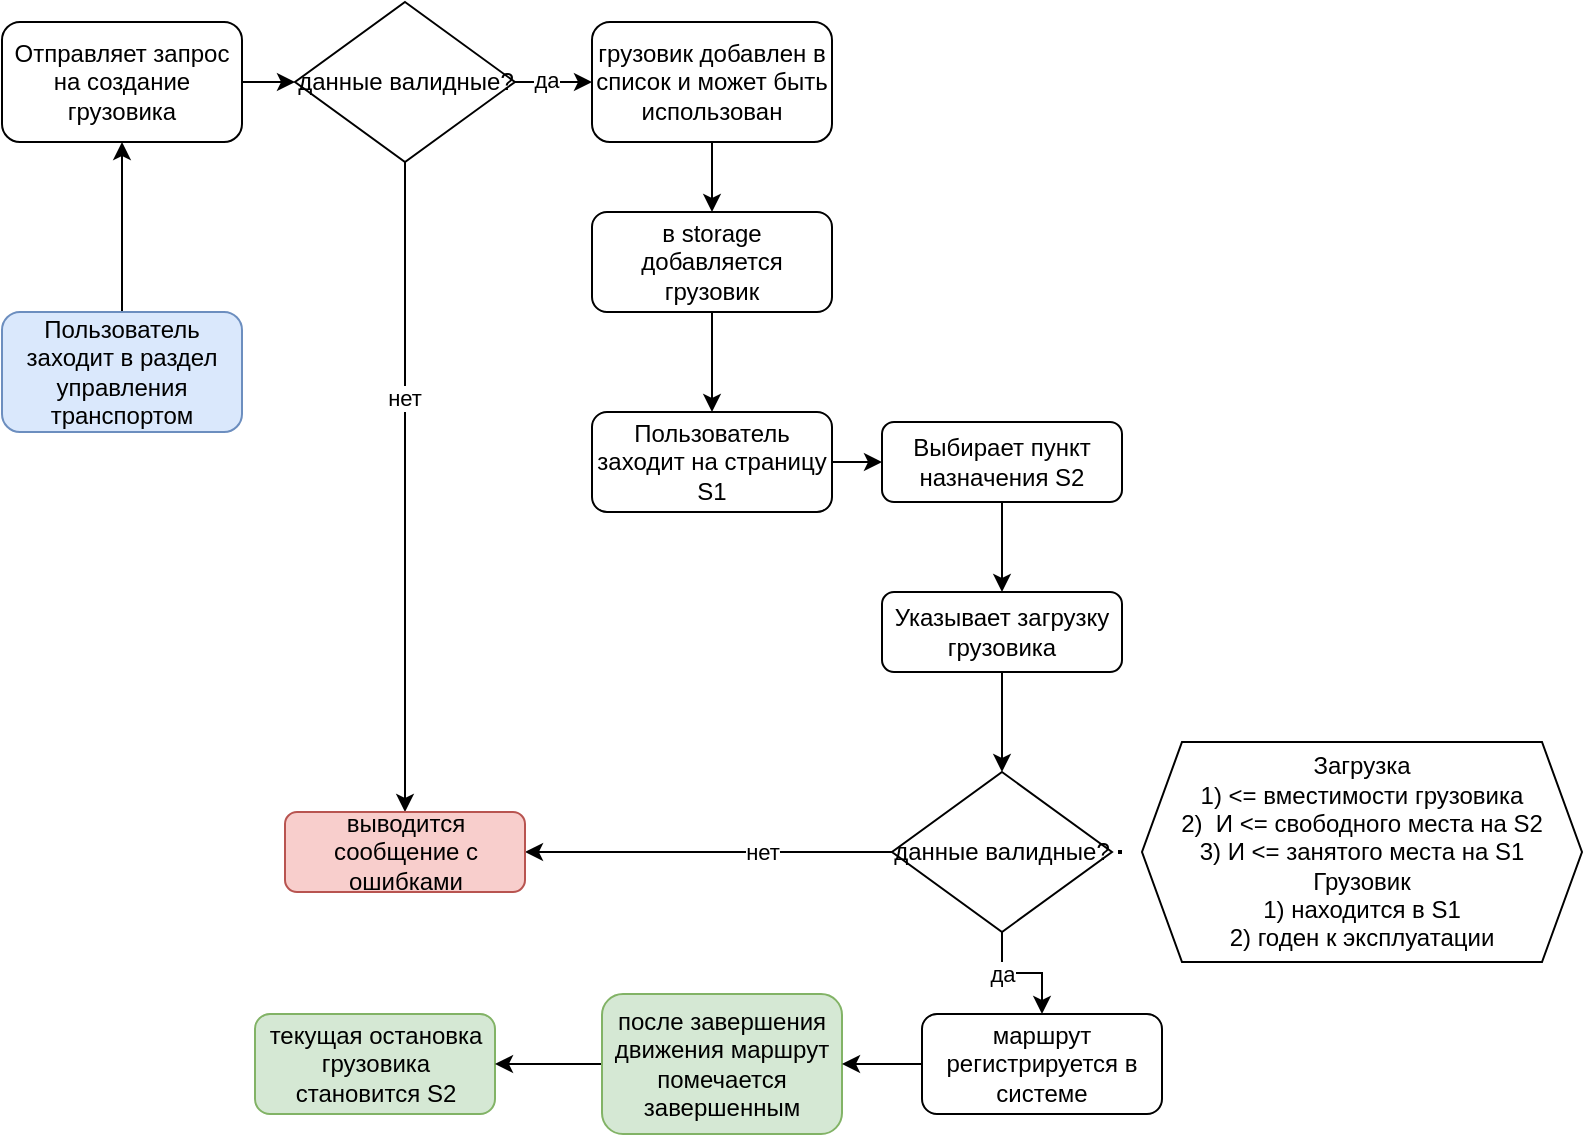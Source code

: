 <mxfile version="21.6.6" type="github">
  <diagram id="C5RBs43oDa-KdzZeNtuy" name="Page-1">
    <mxGraphModel dx="1272" dy="864" grid="1" gridSize="10" guides="1" tooltips="1" connect="1" arrows="1" fold="1" page="1" pageScale="1" pageWidth="827" pageHeight="1169" math="0" shadow="0">
      <root>
        <mxCell id="WIyWlLk6GJQsqaUBKTNV-0" />
        <mxCell id="WIyWlLk6GJQsqaUBKTNV-1" parent="WIyWlLk6GJQsqaUBKTNV-0" />
        <mxCell id="xACKgGWQE1Jlsn4HB2AZ-22" value="" style="edgeStyle=orthogonalEdgeStyle;rounded=0;orthogonalLoop=1;jettySize=auto;html=1;" edge="1" parent="WIyWlLk6GJQsqaUBKTNV-1" source="xACKgGWQE1Jlsn4HB2AZ-1" target="xACKgGWQE1Jlsn4HB2AZ-8">
          <mxGeometry relative="1" as="geometry" />
        </mxCell>
        <mxCell id="xACKgGWQE1Jlsn4HB2AZ-1" value="грузовик добавлен в список и может быть использован" style="rounded=1;whiteSpace=wrap;html=1;fontSize=12;glass=0;strokeWidth=1;shadow=0;" vertex="1" parent="WIyWlLk6GJQsqaUBKTNV-1">
          <mxGeometry x="325" y="29" width="120" height="60" as="geometry" />
        </mxCell>
        <mxCell id="xACKgGWQE1Jlsn4HB2AZ-17" value="" style="edgeStyle=orthogonalEdgeStyle;rounded=0;orthogonalLoop=1;jettySize=auto;html=1;" edge="1" parent="WIyWlLk6GJQsqaUBKTNV-1" source="xACKgGWQE1Jlsn4HB2AZ-3" target="xACKgGWQE1Jlsn4HB2AZ-15">
          <mxGeometry relative="1" as="geometry" />
        </mxCell>
        <mxCell id="xACKgGWQE1Jlsn4HB2AZ-3" value="Отправляет запрос на создание грузовика" style="rounded=1;whiteSpace=wrap;html=1;fontSize=12;glass=0;strokeWidth=1;shadow=0;" vertex="1" parent="WIyWlLk6GJQsqaUBKTNV-1">
          <mxGeometry x="30" y="29" width="120" height="60" as="geometry" />
        </mxCell>
        <mxCell id="xACKgGWQE1Jlsn4HB2AZ-18" value="" style="edgeStyle=orthogonalEdgeStyle;rounded=0;orthogonalLoop=1;jettySize=auto;html=1;" edge="1" parent="WIyWlLk6GJQsqaUBKTNV-1" source="xACKgGWQE1Jlsn4HB2AZ-4" target="xACKgGWQE1Jlsn4HB2AZ-3">
          <mxGeometry relative="1" as="geometry" />
        </mxCell>
        <mxCell id="xACKgGWQE1Jlsn4HB2AZ-4" value="Пользователь заходит в раздел управления транспортом" style="rounded=1;whiteSpace=wrap;html=1;fontSize=12;glass=0;strokeWidth=1;shadow=0;fillColor=#dae8fc;strokeColor=#6c8ebf;" vertex="1" parent="WIyWlLk6GJQsqaUBKTNV-1">
          <mxGeometry x="30" y="174" width="120" height="60" as="geometry" />
        </mxCell>
        <mxCell id="xACKgGWQE1Jlsn4HB2AZ-5" value="текущая остановка грузовика становится S2" style="rounded=1;whiteSpace=wrap;html=1;fontSize=12;glass=0;strokeWidth=1;shadow=0;fillColor=#d5e8d4;strokeColor=#82b366;" vertex="1" parent="WIyWlLk6GJQsqaUBKTNV-1">
          <mxGeometry x="156.5" y="525" width="120" height="50" as="geometry" />
        </mxCell>
        <mxCell id="xACKgGWQE1Jlsn4HB2AZ-14" value="" style="edgeStyle=orthogonalEdgeStyle;rounded=0;orthogonalLoop=1;jettySize=auto;html=1;" edge="1" parent="WIyWlLk6GJQsqaUBKTNV-1" source="xACKgGWQE1Jlsn4HB2AZ-6" target="xACKgGWQE1Jlsn4HB2AZ-5">
          <mxGeometry relative="1" as="geometry" />
        </mxCell>
        <mxCell id="xACKgGWQE1Jlsn4HB2AZ-6" value="после завершения движения маршрут помечается завершенным" style="rounded=1;whiteSpace=wrap;html=1;fontSize=12;glass=0;strokeWidth=1;shadow=0;fillColor=#d5e8d4;strokeColor=#82b366;" vertex="1" parent="WIyWlLk6GJQsqaUBKTNV-1">
          <mxGeometry x="330" y="515" width="120" height="70" as="geometry" />
        </mxCell>
        <mxCell id="xACKgGWQE1Jlsn4HB2AZ-11" value="" style="edgeStyle=orthogonalEdgeStyle;rounded=0;orthogonalLoop=1;jettySize=auto;html=1;entryX=0.5;entryY=0;entryDx=0;entryDy=0;" edge="1" parent="WIyWlLk6GJQsqaUBKTNV-1" source="xACKgGWQE1Jlsn4HB2AZ-8" target="xACKgGWQE1Jlsn4HB2AZ-28">
          <mxGeometry relative="1" as="geometry">
            <mxPoint x="395" y="284" as="targetPoint" />
          </mxGeometry>
        </mxCell>
        <mxCell id="xACKgGWQE1Jlsn4HB2AZ-8" value="в storage добавляется &lt;br&gt;грузовик" style="rounded=1;whiteSpace=wrap;html=1;fontSize=12;glass=0;strokeWidth=1;shadow=0;" vertex="1" parent="WIyWlLk6GJQsqaUBKTNV-1">
          <mxGeometry x="325" y="124" width="120" height="50" as="geometry" />
        </mxCell>
        <mxCell id="xACKgGWQE1Jlsn4HB2AZ-16" value="" style="edgeStyle=orthogonalEdgeStyle;rounded=0;orthogonalLoop=1;jettySize=auto;html=1;entryX=0.5;entryY=0;entryDx=0;entryDy=0;" edge="1" parent="WIyWlLk6GJQsqaUBKTNV-1" source="xACKgGWQE1Jlsn4HB2AZ-15" target="xACKgGWQE1Jlsn4HB2AZ-34">
          <mxGeometry relative="1" as="geometry">
            <mxPoint x="260" y="304" as="targetPoint" />
          </mxGeometry>
        </mxCell>
        <mxCell id="xACKgGWQE1Jlsn4HB2AZ-21" value="нет" style="edgeLabel;html=1;align=center;verticalAlign=middle;resizable=0;points=[];" vertex="1" connectable="0" parent="xACKgGWQE1Jlsn4HB2AZ-16">
          <mxGeometry x="-0.278" y="-1" relative="1" as="geometry">
            <mxPoint as="offset" />
          </mxGeometry>
        </mxCell>
        <mxCell id="xACKgGWQE1Jlsn4HB2AZ-19" value="" style="edgeStyle=orthogonalEdgeStyle;rounded=0;orthogonalLoop=1;jettySize=auto;html=1;" edge="1" parent="WIyWlLk6GJQsqaUBKTNV-1" source="xACKgGWQE1Jlsn4HB2AZ-15" target="xACKgGWQE1Jlsn4HB2AZ-1">
          <mxGeometry relative="1" as="geometry" />
        </mxCell>
        <mxCell id="xACKgGWQE1Jlsn4HB2AZ-20" value="да" style="edgeLabel;html=1;align=center;verticalAlign=middle;resizable=0;points=[];" vertex="1" connectable="0" parent="xACKgGWQE1Jlsn4HB2AZ-19">
          <mxGeometry x="-0.264" y="1" relative="1" as="geometry">
            <mxPoint as="offset" />
          </mxGeometry>
        </mxCell>
        <mxCell id="xACKgGWQE1Jlsn4HB2AZ-15" value="данные валидные?" style="rhombus;whiteSpace=wrap;html=1;" vertex="1" parent="WIyWlLk6GJQsqaUBKTNV-1">
          <mxGeometry x="176.5" y="19" width="110" height="80" as="geometry" />
        </mxCell>
        <mxCell id="xACKgGWQE1Jlsn4HB2AZ-46" value="" style="edgeStyle=orthogonalEdgeStyle;rounded=0;orthogonalLoop=1;jettySize=auto;html=1;" edge="1" parent="WIyWlLk6GJQsqaUBKTNV-1" source="xACKgGWQE1Jlsn4HB2AZ-24" target="xACKgGWQE1Jlsn4HB2AZ-6">
          <mxGeometry relative="1" as="geometry" />
        </mxCell>
        <mxCell id="xACKgGWQE1Jlsn4HB2AZ-24" value="маршрут регистрируется в системе" style="rounded=1;whiteSpace=wrap;html=1;fontSize=12;glass=0;strokeWidth=1;shadow=0;" vertex="1" parent="WIyWlLk6GJQsqaUBKTNV-1">
          <mxGeometry x="490" y="525" width="120" height="50" as="geometry" />
        </mxCell>
        <mxCell id="xACKgGWQE1Jlsn4HB2AZ-31" value="" style="edgeStyle=orthogonalEdgeStyle;rounded=0;orthogonalLoop=1;jettySize=auto;html=1;" edge="1" parent="WIyWlLk6GJQsqaUBKTNV-1" source="xACKgGWQE1Jlsn4HB2AZ-26" target="xACKgGWQE1Jlsn4HB2AZ-42">
          <mxGeometry relative="1" as="geometry">
            <mxPoint x="570" y="524" as="targetPoint" />
          </mxGeometry>
        </mxCell>
        <mxCell id="xACKgGWQE1Jlsn4HB2AZ-26" value="Указывает загрузку грузовика" style="rounded=1;whiteSpace=wrap;html=1;fontSize=12;glass=0;strokeWidth=1;shadow=0;" vertex="1" parent="WIyWlLk6GJQsqaUBKTNV-1">
          <mxGeometry x="470" y="314" width="120" height="40" as="geometry" />
        </mxCell>
        <mxCell id="xACKgGWQE1Jlsn4HB2AZ-39" value="" style="edgeStyle=orthogonalEdgeStyle;rounded=0;orthogonalLoop=1;jettySize=auto;html=1;" edge="1" parent="WIyWlLk6GJQsqaUBKTNV-1" source="xACKgGWQE1Jlsn4HB2AZ-27" target="xACKgGWQE1Jlsn4HB2AZ-26">
          <mxGeometry relative="1" as="geometry" />
        </mxCell>
        <mxCell id="xACKgGWQE1Jlsn4HB2AZ-27" value="Выбирает пункт назначения S2" style="rounded=1;whiteSpace=wrap;html=1;fontSize=12;glass=0;strokeWidth=1;shadow=0;" vertex="1" parent="WIyWlLk6GJQsqaUBKTNV-1">
          <mxGeometry x="470" y="229" width="120" height="40" as="geometry" />
        </mxCell>
        <mxCell id="xACKgGWQE1Jlsn4HB2AZ-38" value="" style="edgeStyle=orthogonalEdgeStyle;rounded=0;orthogonalLoop=1;jettySize=auto;html=1;" edge="1" parent="WIyWlLk6GJQsqaUBKTNV-1" source="xACKgGWQE1Jlsn4HB2AZ-28" target="xACKgGWQE1Jlsn4HB2AZ-27">
          <mxGeometry relative="1" as="geometry" />
        </mxCell>
        <mxCell id="xACKgGWQE1Jlsn4HB2AZ-28" value="Пользователь заходит на страницу S1" style="rounded=1;whiteSpace=wrap;html=1;fontSize=12;glass=0;strokeWidth=1;shadow=0;" vertex="1" parent="WIyWlLk6GJQsqaUBKTNV-1">
          <mxGeometry x="325" y="224" width="120" height="50" as="geometry" />
        </mxCell>
        <mxCell id="xACKgGWQE1Jlsn4HB2AZ-32" value="" style="edgeStyle=orthogonalEdgeStyle;rounded=0;orthogonalLoop=1;jettySize=auto;html=1;" edge="1" parent="WIyWlLk6GJQsqaUBKTNV-1" source="xACKgGWQE1Jlsn4HB2AZ-42" target="xACKgGWQE1Jlsn4HB2AZ-34">
          <mxGeometry relative="1" as="geometry">
            <mxPoint x="480" y="559" as="sourcePoint" />
            <mxPoint x="800" y="629" as="targetPoint" />
          </mxGeometry>
        </mxCell>
        <mxCell id="xACKgGWQE1Jlsn4HB2AZ-35" value="нет" style="edgeLabel;html=1;align=center;verticalAlign=middle;resizable=0;points=[];" vertex="1" connectable="0" parent="xACKgGWQE1Jlsn4HB2AZ-32">
          <mxGeometry x="-0.292" relative="1" as="geometry">
            <mxPoint as="offset" />
          </mxGeometry>
        </mxCell>
        <mxCell id="xACKgGWQE1Jlsn4HB2AZ-33" value="" style="edgeStyle=orthogonalEdgeStyle;rounded=0;orthogonalLoop=1;jettySize=auto;html=1;" edge="1" parent="WIyWlLk6GJQsqaUBKTNV-1" source="xACKgGWQE1Jlsn4HB2AZ-42" target="xACKgGWQE1Jlsn4HB2AZ-24">
          <mxGeometry relative="1" as="geometry">
            <mxPoint x="700" y="559" as="sourcePoint" />
          </mxGeometry>
        </mxCell>
        <mxCell id="xACKgGWQE1Jlsn4HB2AZ-36" value="да" style="edgeLabel;html=1;align=center;verticalAlign=middle;resizable=0;points=[];" vertex="1" connectable="0" parent="xACKgGWQE1Jlsn4HB2AZ-33">
          <mxGeometry x="-0.728" y="3" relative="1" as="geometry">
            <mxPoint x="-3" y="12" as="offset" />
          </mxGeometry>
        </mxCell>
        <mxCell id="xACKgGWQE1Jlsn4HB2AZ-34" value="выводится сообщение с ошибками" style="rounded=1;whiteSpace=wrap;html=1;fontSize=12;glass=0;strokeWidth=1;shadow=0;fillColor=#f8cecc;strokeColor=#b85450;" vertex="1" parent="WIyWlLk6GJQsqaUBKTNV-1">
          <mxGeometry x="171.5" y="424" width="120" height="40" as="geometry" />
        </mxCell>
        <mxCell id="xACKgGWQE1Jlsn4HB2AZ-42" value="данные валидные?" style="rhombus;whiteSpace=wrap;html=1;" vertex="1" parent="WIyWlLk6GJQsqaUBKTNV-1">
          <mxGeometry x="475" y="404" width="110" height="80" as="geometry" />
        </mxCell>
        <mxCell id="xACKgGWQE1Jlsn4HB2AZ-44" value="Загрузка&lt;br style=&quot;border-color: var(--border-color);&quot;&gt;1) &amp;lt;= вместимости грузовика&lt;br style=&quot;border-color: var(--border-color);&quot;&gt;2)&amp;nbsp; И &amp;lt;= свободного места на S2&lt;br style=&quot;border-color: var(--border-color);&quot;&gt;3) И &amp;lt;= занятого места на S1&lt;br&gt;Грузовик &lt;br&gt;1) находится в S1&lt;br&gt;2) годен к эксплуатации&lt;br&gt;" style="shape=hexagon;perimeter=hexagonPerimeter2;whiteSpace=wrap;html=1;fixedSize=1;" vertex="1" parent="WIyWlLk6GJQsqaUBKTNV-1">
          <mxGeometry x="600" y="389" width="220" height="110" as="geometry" />
        </mxCell>
        <mxCell id="xACKgGWQE1Jlsn4HB2AZ-45" value="" style="endArrow=none;dashed=1;html=1;dashPattern=1 3;strokeWidth=2;rounded=0;entryX=1;entryY=0.5;entryDx=0;entryDy=0;" edge="1" parent="WIyWlLk6GJQsqaUBKTNV-1" target="xACKgGWQE1Jlsn4HB2AZ-42">
          <mxGeometry width="50" height="50" relative="1" as="geometry">
            <mxPoint x="590" y="444" as="sourcePoint" />
            <mxPoint x="670" y="634" as="targetPoint" />
          </mxGeometry>
        </mxCell>
        <mxCell id="xACKgGWQE1Jlsn4HB2AZ-48" style="edgeStyle=orthogonalEdgeStyle;rounded=0;orthogonalLoop=1;jettySize=auto;html=1;exitX=0.5;exitY=1;exitDx=0;exitDy=0;" edge="1" parent="WIyWlLk6GJQsqaUBKTNV-1" source="xACKgGWQE1Jlsn4HB2AZ-8" target="xACKgGWQE1Jlsn4HB2AZ-8">
          <mxGeometry relative="1" as="geometry" />
        </mxCell>
      </root>
    </mxGraphModel>
  </diagram>
</mxfile>
